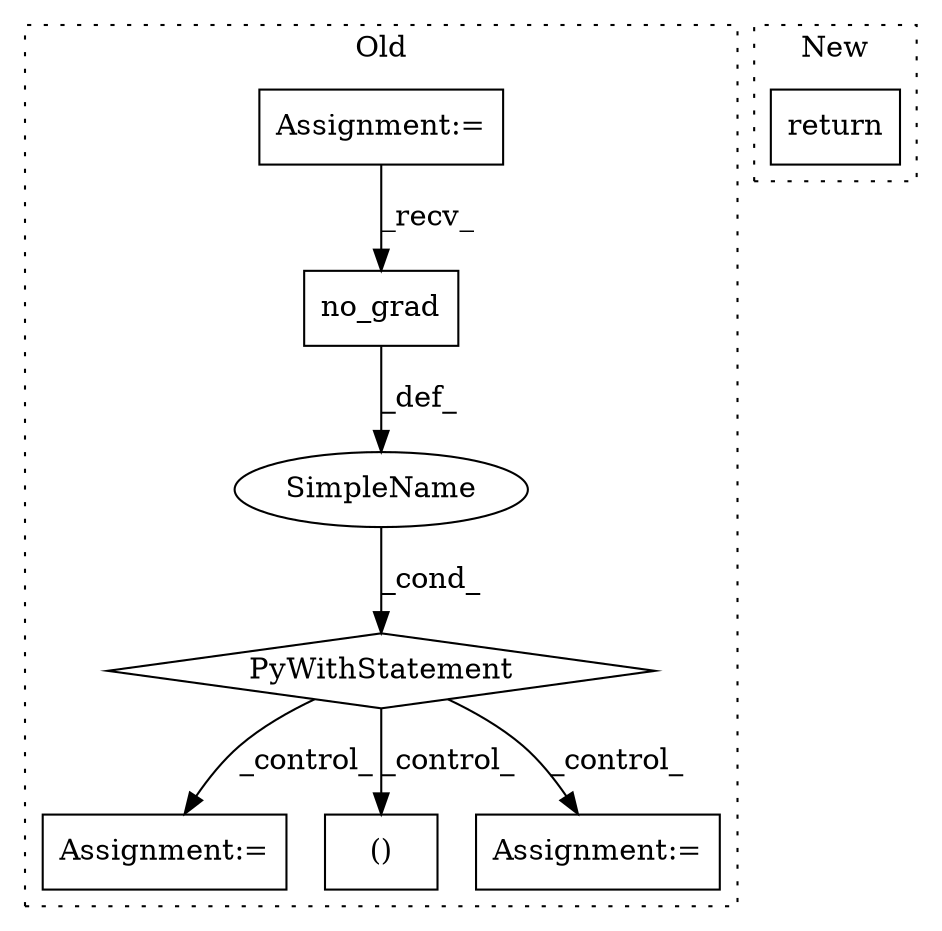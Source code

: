 digraph G {
subgraph cluster0 {
1 [label="no_grad" a="32" s="20477" l="9" shape="box"];
3 [label="PyWithStatement" a="104" s="20461,20486" l="10,2" shape="diamond"];
4 [label="Assignment:=" a="7" s="20560" l="1" shape="box"];
5 [label="SimpleName" a="42" s="" l="" shape="ellipse"];
6 [label="Assignment:=" a="7" s="20287" l="5" shape="box"];
7 [label="()" a="106" s="20766" l="60" shape="box"];
8 [label="Assignment:=" a="7" s="20667" l="1" shape="box"];
label = "Old";
style="dotted";
}
subgraph cluster1 {
2 [label="return" a="41" s="20280" l="7" shape="box"];
label = "New";
style="dotted";
}
1 -> 5 [label="_def_"];
3 -> 4 [label="_control_"];
3 -> 8 [label="_control_"];
3 -> 7 [label="_control_"];
5 -> 3 [label="_cond_"];
6 -> 1 [label="_recv_"];
}